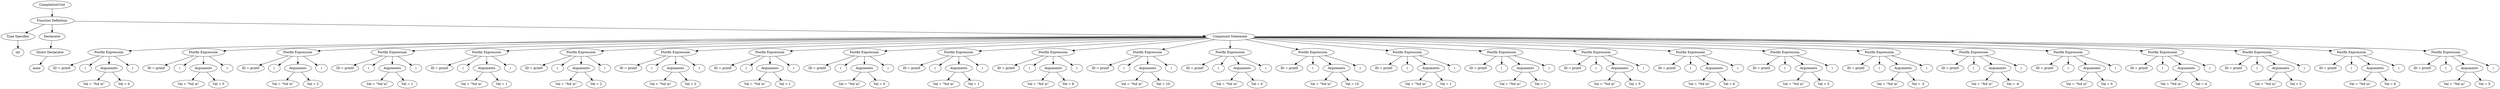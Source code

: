 digraph G {
		Q0[label="CompilationUnit"];
		Q0 -> Q1
		Q1[label="Function Definition"];
		Q1 -> Q2
		Q2[label="Type Specifier"];
		Q2 -> Q3
		Q3[label="int"];
		Q1 -> Q4
		Q4[label="Declarator"];
		Q4 -> Q5
		Q5[label="Direct Declarator"];
		Q5 -> Q6
		Q6[label="main"];
		Q1 -> Q7
		Q7[label="Compound Statement"];
		Q7 -> Q8
		Q8[label="Postfix Expression"];
		Q8 -> Q9
		Q9[label="ID = printf"];
		Q8 -> Q10
		Q10[label="("];
		Q8 -> Q11
		Q11[label="Arguments"];
		Q11 -> Q12
		Q12[label="Val = \"%d \\n\""];
		Q11 -> Q13
		Q13[label="Val = 0"];
		Q8 -> Q14
		Q14[label=")"];
		Q7 -> Q15
		Q15[label="Postfix Expression"];
		Q15 -> Q16
		Q16[label="ID = printf"];
		Q15 -> Q17
		Q17[label="("];
		Q15 -> Q18
		Q18[label="Arguments"];
		Q18 -> Q19
		Q19[label="Val = \"%d \\n\""];
		Q18 -> Q20
		Q20[label="Val = 5"];
		Q15 -> Q21
		Q21[label=")"];
		Q7 -> Q22
		Q22[label="Postfix Expression"];
		Q22 -> Q23
		Q23[label="ID = printf"];
		Q22 -> Q24
		Q24[label="("];
		Q22 -> Q25
		Q25[label="Arguments"];
		Q25 -> Q26
		Q26[label="Val = \"%d \\n\""];
		Q25 -> Q27
		Q27[label="Val = 3"];
		Q22 -> Q28
		Q28[label=")"];
		Q7 -> Q29
		Q29[label="Postfix Expression"];
		Q29 -> Q30
		Q30[label="ID = printf"];
		Q29 -> Q31
		Q31[label="("];
		Q29 -> Q32
		Q32[label="Arguments"];
		Q32 -> Q33
		Q33[label="Val = \"%d \\n\""];
		Q32 -> Q34
		Q34[label="Val = 1"];
		Q29 -> Q35
		Q35[label=")"];
		Q7 -> Q36
		Q36[label="Postfix Expression"];
		Q36 -> Q37
		Q37[label="ID = printf"];
		Q36 -> Q38
		Q38[label="("];
		Q36 -> Q39
		Q39[label="Arguments"];
		Q39 -> Q40
		Q40[label="Val = \"%d \\n\""];
		Q39 -> Q41
		Q41[label="Val = 1"];
		Q36 -> Q42
		Q42[label=")"];
		Q7 -> Q43
		Q43[label="Postfix Expression"];
		Q43 -> Q44
		Q44[label="ID = printf"];
		Q43 -> Q45
		Q45[label="("];
		Q43 -> Q46
		Q46[label="Arguments"];
		Q46 -> Q47
		Q47[label="Val = \"%d \\n\""];
		Q46 -> Q48
		Q48[label="Val = 2"];
		Q43 -> Q49
		Q49[label=")"];
		Q7 -> Q50
		Q50[label="Postfix Expression"];
		Q50 -> Q51
		Q51[label="ID = printf"];
		Q50 -> Q52
		Q52[label="("];
		Q50 -> Q53
		Q53[label="Arguments"];
		Q53 -> Q54
		Q54[label="Val = \"%d \\n\""];
		Q53 -> Q55
		Q55[label="Val = 2"];
		Q50 -> Q56
		Q56[label=")"];
		Q7 -> Q57
		Q57[label="Postfix Expression"];
		Q57 -> Q58
		Q58[label="ID = printf"];
		Q57 -> Q59
		Q59[label="("];
		Q57 -> Q60
		Q60[label="Arguments"];
		Q60 -> Q61
		Q61[label="Val = \"%d \\n\""];
		Q60 -> Q62
		Q62[label="Val = 1"];
		Q57 -> Q63
		Q63[label=")"];
		Q7 -> Q64
		Q64[label="Postfix Expression"];
		Q64 -> Q65
		Q65[label="ID = printf"];
		Q64 -> Q66
		Q66[label="("];
		Q64 -> Q67
		Q67[label="Arguments"];
		Q67 -> Q68
		Q68[label="Val = \"%d \\n\""];
		Q67 -> Q69
		Q69[label="Val = 0"];
		Q64 -> Q70
		Q70[label=")"];
		Q7 -> Q71
		Q71[label="Postfix Expression"];
		Q71 -> Q72
		Q72[label="ID = printf"];
		Q71 -> Q73
		Q73[label="("];
		Q71 -> Q74
		Q74[label="Arguments"];
		Q74 -> Q75
		Q75[label="Val = \"%d \\n\""];
		Q74 -> Q76
		Q76[label="Val = 1"];
		Q71 -> Q77
		Q77[label=")"];
		Q7 -> Q78
		Q78[label="Postfix Expression"];
		Q78 -> Q79
		Q79[label="ID = printf"];
		Q78 -> Q80
		Q80[label="("];
		Q78 -> Q81
		Q81[label="Arguments"];
		Q81 -> Q82
		Q82[label="Val = \"%d \\n\""];
		Q81 -> Q83
		Q83[label="Val = 8"];
		Q78 -> Q84
		Q84[label=")"];
		Q7 -> Q85
		Q85[label="Postfix Expression"];
		Q85 -> Q86
		Q86[label="ID = printf"];
		Q85 -> Q87
		Q87[label="("];
		Q85 -> Q88
		Q88[label="Arguments"];
		Q88 -> Q89
		Q89[label="Val = \"%d \\n\""];
		Q88 -> Q90
		Q90[label="Val = 10"];
		Q85 -> Q91
		Q91[label=")"];
		Q7 -> Q92
		Q92[label="Postfix Expression"];
		Q92 -> Q93
		Q93[label="ID = printf"];
		Q92 -> Q94
		Q94[label="("];
		Q92 -> Q95
		Q95[label="Arguments"];
		Q95 -> Q96
		Q96[label="Val = \"%d \\n\""];
		Q95 -> Q97
		Q97[label="Val = 0"];
		Q92 -> Q98
		Q98[label=")"];
		Q7 -> Q99
		Q99[label="Postfix Expression"];
		Q99 -> Q100
		Q100[label="ID = printf"];
		Q99 -> Q101
		Q101[label="("];
		Q99 -> Q102
		Q102[label="Arguments"];
		Q102 -> Q103
		Q103[label="Val = \"%d \\n\""];
		Q102 -> Q104
		Q104[label="Val = 10"];
		Q99 -> Q105
		Q105[label=")"];
		Q7 -> Q106
		Q106[label="Postfix Expression"];
		Q106 -> Q107
		Q107[label="ID = printf"];
		Q106 -> Q108
		Q108[label="("];
		Q106 -> Q109
		Q109[label="Arguments"];
		Q109 -> Q110
		Q110[label="Val = \"%d \\n\""];
		Q109 -> Q111
		Q111[label="Val = 1"];
		Q106 -> Q112
		Q112[label=")"];
		Q7 -> Q113
		Q113[label="Postfix Expression"];
		Q113 -> Q114
		Q114[label="ID = printf"];
		Q113 -> Q115
		Q115[label="("];
		Q113 -> Q116
		Q116[label="Arguments"];
		Q116 -> Q117
		Q117[label="Val = \"%d \\n\""];
		Q116 -> Q118
		Q118[label="Val = 1"];
		Q113 -> Q119
		Q119[label=")"];
		Q7 -> Q120
		Q120[label="Postfix Expression"];
		Q120 -> Q121
		Q121[label="ID = printf"];
		Q120 -> Q122
		Q122[label="("];
		Q120 -> Q123
		Q123[label="Arguments"];
		Q123 -> Q124
		Q124[label="Val = \"%d \\n\""];
		Q123 -> Q125
		Q125[label="Val = 5"];
		Q120 -> Q126
		Q126[label=")"];
		Q7 -> Q127
		Q127[label="Postfix Expression"];
		Q127 -> Q128
		Q128[label="ID = printf"];
		Q127 -> Q129
		Q129[label="("];
		Q127 -> Q130
		Q130[label="Arguments"];
		Q130 -> Q131
		Q131[label="Val = \"%d \\n\""];
		Q130 -> Q132
		Q132[label="Val = 6"];
		Q127 -> Q133
		Q133[label=")"];
		Q7 -> Q134
		Q134[label="Postfix Expression"];
		Q134 -> Q135
		Q135[label="ID = printf"];
		Q134 -> Q136
		Q136[label="("];
		Q134 -> Q137
		Q137[label="Arguments"];
		Q137 -> Q138
		Q138[label="Val = \"%d \\n\""];
		Q137 -> Q139
		Q139[label="Val = 5"];
		Q134 -> Q140
		Q140[label=")"];
		Q7 -> Q141
		Q141[label="Postfix Expression"];
		Q141 -> Q142
		Q142[label="ID = printf"];
		Q141 -> Q143
		Q143[label="("];
		Q141 -> Q144
		Q144[label="Arguments"];
		Q144 -> Q145
		Q145[label="Val = \"%d \\n\""];
		Q144 -> Q146
		Q146[label="Val = -5"];
		Q141 -> Q147
		Q147[label=")"];
		Q7 -> Q148
		Q148[label="Postfix Expression"];
		Q148 -> Q149
		Q149[label="ID = printf"];
		Q148 -> Q150
		Q150[label="("];
		Q148 -> Q151
		Q151[label="Arguments"];
		Q151 -> Q152
		Q152[label="Val = \"%d \\n\""];
		Q151 -> Q153
		Q153[label="Val = -6"];
		Q148 -> Q154
		Q154[label=")"];
		Q7 -> Q155
		Q155[label="Postfix Expression"];
		Q155 -> Q156
		Q156[label="ID = printf"];
		Q155 -> Q157
		Q157[label="("];
		Q155 -> Q158
		Q158[label="Arguments"];
		Q158 -> Q159
		Q159[label="Val = \"%d \\n\""];
		Q158 -> Q160
		Q160[label="Val = 0"];
		Q155 -> Q161
		Q161[label=")"];
		Q7 -> Q162
		Q162[label="Postfix Expression"];
		Q162 -> Q163
		Q163[label="ID = printf"];
		Q162 -> Q164
		Q164[label="("];
		Q162 -> Q165
		Q165[label="Arguments"];
		Q165 -> Q166
		Q166[label="Val = \"%d \\n\""];
		Q165 -> Q167
		Q167[label="Val = 4"];
		Q162 -> Q168
		Q168[label=")"];
		Q7 -> Q169
		Q169[label="Postfix Expression"];
		Q169 -> Q170
		Q170[label="ID = printf"];
		Q169 -> Q171
		Q171[label="("];
		Q169 -> Q172
		Q172[label="Arguments"];
		Q172 -> Q173
		Q173[label="Val = \"%d \\n\""];
		Q172 -> Q174
		Q174[label="Val = 5"];
		Q169 -> Q175
		Q175[label=")"];
		Q7 -> Q176
		Q176[label="Postfix Expression"];
		Q176 -> Q177
		Q177[label="ID = printf"];
		Q176 -> Q178
		Q178[label="("];
		Q176 -> Q179
		Q179[label="Arguments"];
		Q179 -> Q180
		Q180[label="Val = \"%d \\n\""];
		Q179 -> Q181
		Q181[label="Val = 6"];
		Q176 -> Q182
		Q182[label=")"];
		Q7 -> Q183
		Q183[label="Postfix Expression"];
		Q183 -> Q184
		Q184[label="ID = printf"];
		Q183 -> Q185
		Q185[label="("];
		Q183 -> Q186
		Q186[label="Arguments"];
		Q186 -> Q187
		Q187[label="Val = \"%d \\n\""];
		Q186 -> Q188
		Q188[label="Val = 5"];
		Q183 -> Q189
		Q189[label=")"];
		
}